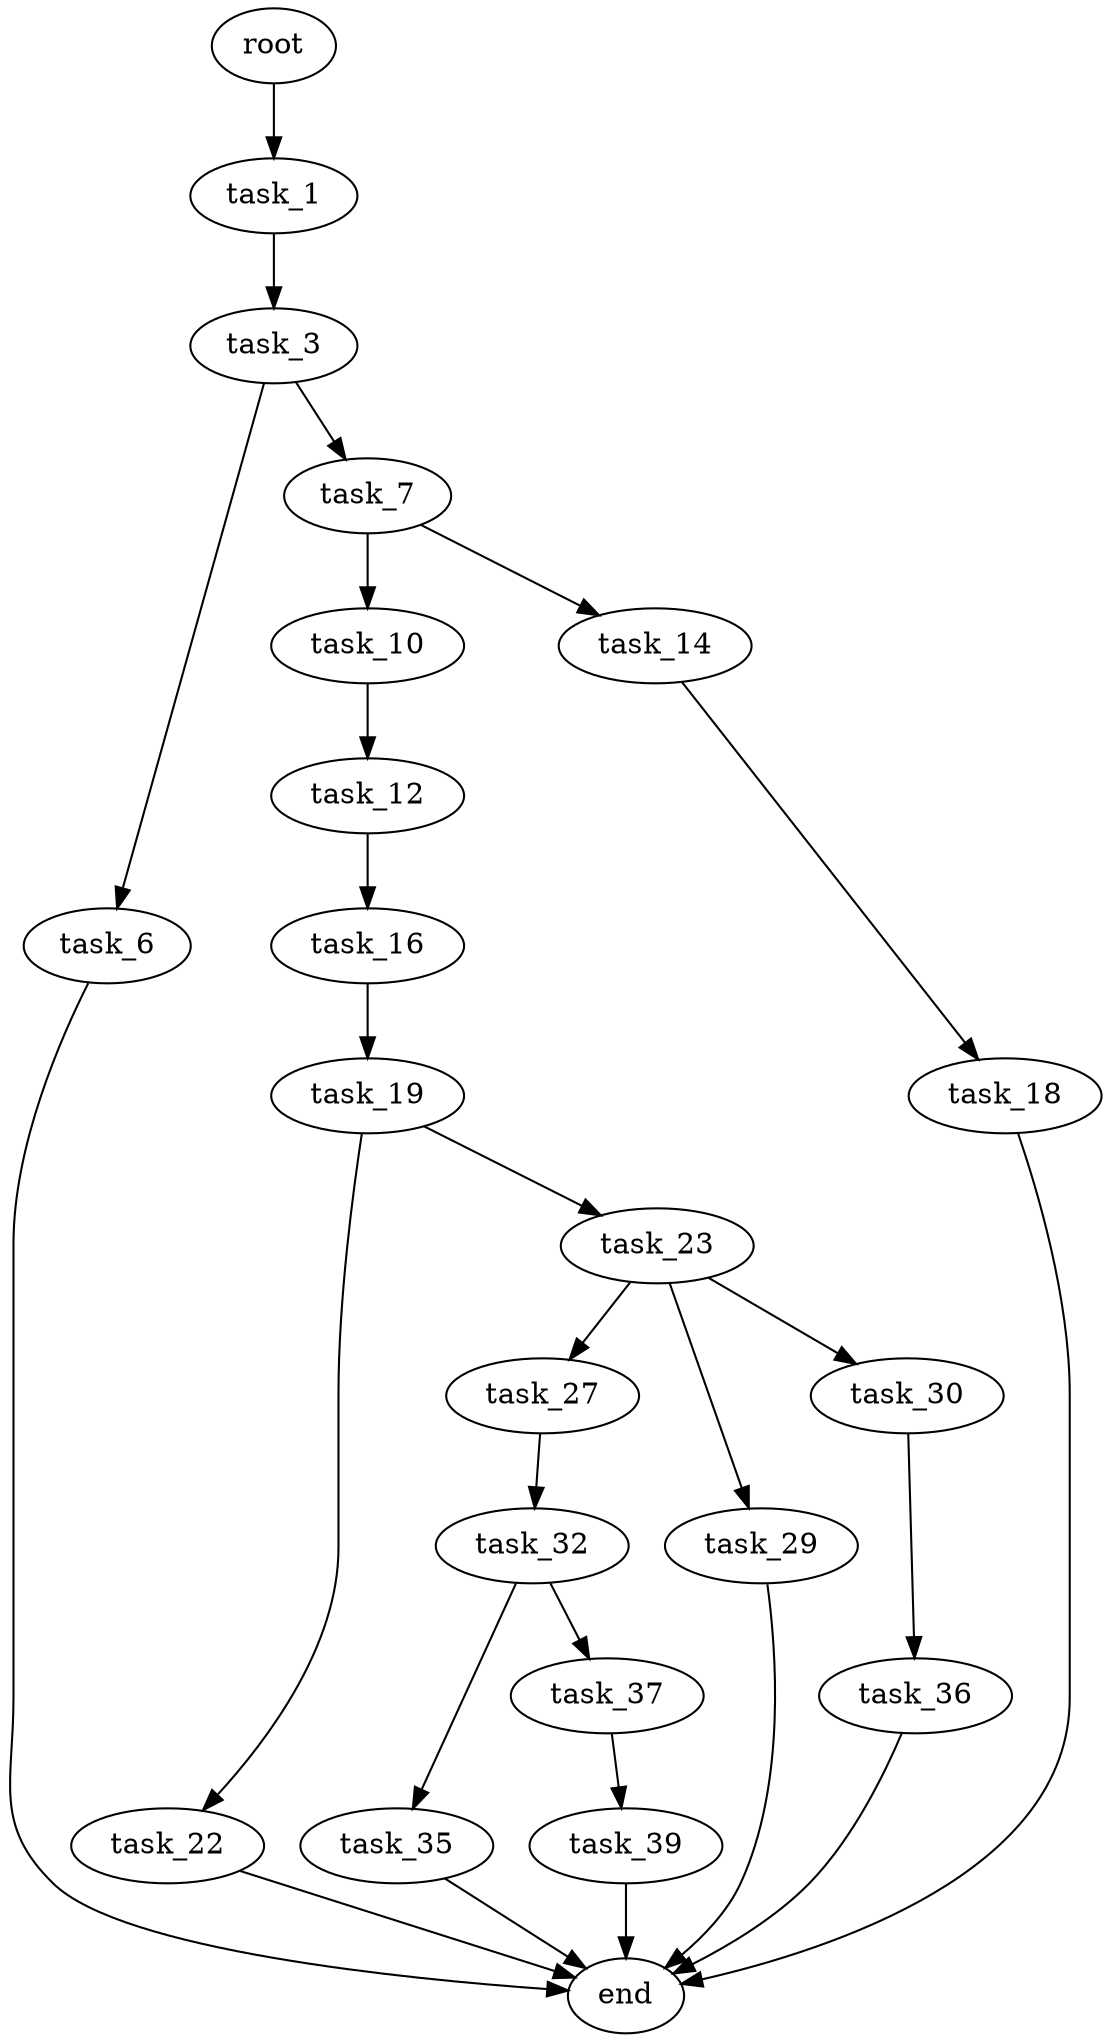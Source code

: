 digraph G {
  root [size="0.000000"];
  task_1 [size="15333256663.000000"];
  task_3 [size="1860771540.000000"];
  task_6 [size="134217728000.000000"];
  task_7 [size="231928233984.000000"];
  end [size="0.000000"];
  task_10 [size="38002105271.000000"];
  task_14 [size="134217728000.000000"];
  task_12 [size="6501060276.000000"];
  task_16 [size="38738047067.000000"];
  task_18 [size="28991029248.000000"];
  task_19 [size="51814634784.000000"];
  task_22 [size="68719476736.000000"];
  task_23 [size="368293445632.000000"];
  task_27 [size="1073741824000.000000"];
  task_29 [size="82695696835.000000"];
  task_30 [size="30196312766.000000"];
  task_32 [size="328680159816.000000"];
  task_36 [size="782757789696.000000"];
  task_35 [size="28991029248.000000"];
  task_37 [size="508085536244.000000"];
  task_39 [size="799407330.000000"];

  root -> task_1 [size="1.000000"];
  task_1 -> task_3 [size="411041792.000000"];
  task_3 -> task_6 [size="33554432.000000"];
  task_3 -> task_7 [size="33554432.000000"];
  task_6 -> end [size="1.000000"];
  task_7 -> task_10 [size="301989888.000000"];
  task_7 -> task_14 [size="301989888.000000"];
  task_10 -> task_12 [size="679477248.000000"];
  task_14 -> task_18 [size="209715200.000000"];
  task_12 -> task_16 [size="536870912.000000"];
  task_16 -> task_19 [size="679477248.000000"];
  task_18 -> end [size="1.000000"];
  task_19 -> task_22 [size="134217728.000000"];
  task_19 -> task_23 [size="134217728.000000"];
  task_22 -> end [size="1.000000"];
  task_23 -> task_27 [size="411041792.000000"];
  task_23 -> task_29 [size="411041792.000000"];
  task_23 -> task_30 [size="411041792.000000"];
  task_27 -> task_32 [size="838860800.000000"];
  task_29 -> end [size="1.000000"];
  task_30 -> task_36 [size="536870912.000000"];
  task_32 -> task_35 [size="301989888.000000"];
  task_32 -> task_37 [size="301989888.000000"];
  task_36 -> end [size="1.000000"];
  task_35 -> end [size="1.000000"];
  task_37 -> task_39 [size="536870912.000000"];
  task_39 -> end [size="1.000000"];
}
